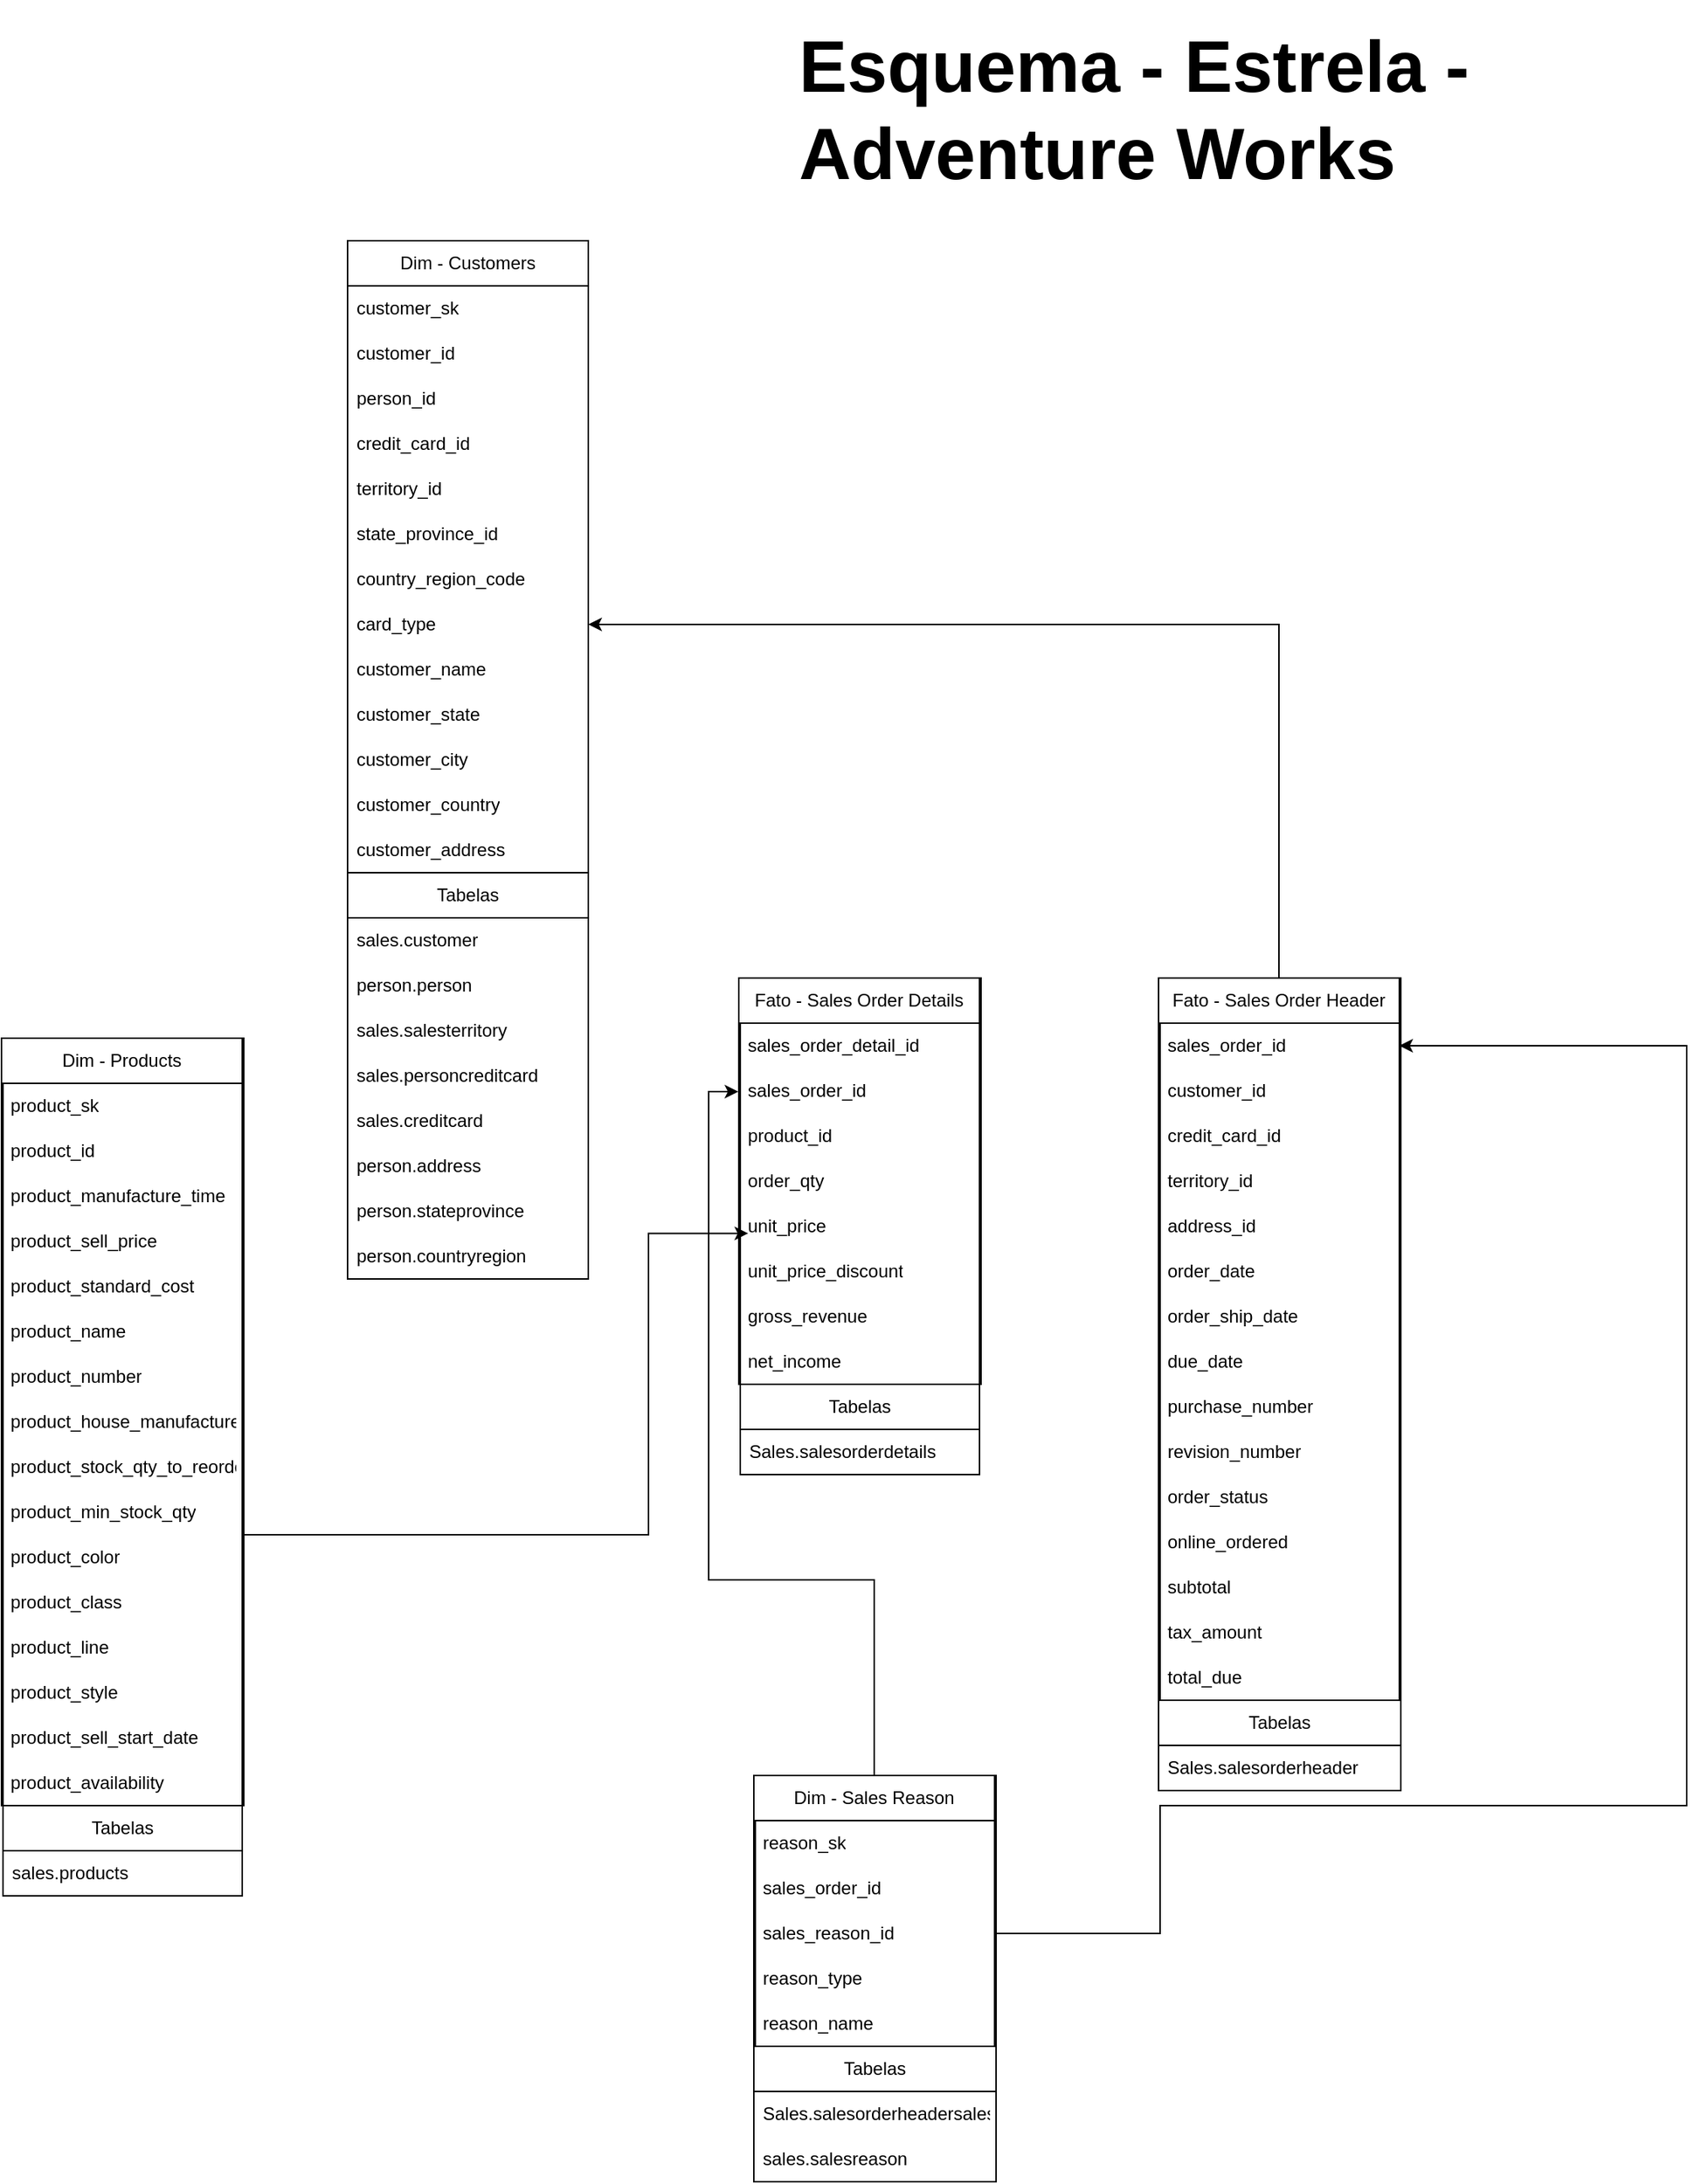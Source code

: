 <mxfile version="21.6.1" type="github">
  <diagram name="Página-1" id="UpeWFnm57IUFRS4a2LFD">
    <mxGraphModel dx="3154" dy="2809" grid="1" gridSize="10" guides="1" tooltips="1" connect="1" arrows="1" fold="1" page="1" pageScale="1" pageWidth="1169" pageHeight="1654" math="0" shadow="0">
      <root>
        <mxCell id="0" />
        <mxCell id="1" parent="0" />
        <mxCell id="mHSwdu6JltxRhwhwX5n6-65" style="edgeStyle=orthogonalEdgeStyle;rounded=0;orthogonalLoop=1;jettySize=auto;html=1;exitX=0.5;exitY=0;exitDx=0;exitDy=0;entryX=1;entryY=0.5;entryDx=0;entryDy=0;" edge="1" parent="1" source="mHSwdu6JltxRhwhwX5n6-6" target="mHSwdu6JltxRhwhwX5n6-59">
          <mxGeometry relative="1" as="geometry" />
        </mxCell>
        <mxCell id="mHSwdu6JltxRhwhwX5n6-108" value="" style="group" vertex="1" connectable="0" parent="1">
          <mxGeometry x="-376" y="-940" width="161" height="480" as="geometry" />
        </mxCell>
        <mxCell id="mHSwdu6JltxRhwhwX5n6-2" value="" style="shape=internalStorage;whiteSpace=wrap;html=1;backgroundOutline=1;dx=0;dy=20;" vertex="1" parent="mHSwdu6JltxRhwhwX5n6-108">
          <mxGeometry x="1" width="160" height="480" as="geometry" />
        </mxCell>
        <mxCell id="mHSwdu6JltxRhwhwX5n6-6" value="Fato - Sales Order Header" style="swimlane;fontStyle=0;childLayout=stackLayout;horizontal=1;startSize=30;horizontalStack=0;resizeParent=1;resizeParentMax=0;resizeLast=0;collapsible=1;marginBottom=0;whiteSpace=wrap;html=1;" vertex="1" parent="mHSwdu6JltxRhwhwX5n6-108">
          <mxGeometry width="160" height="480" as="geometry" />
        </mxCell>
        <mxCell id="mHSwdu6JltxRhwhwX5n6-7" value="sales_order_id" style="text;strokeColor=none;fillColor=none;align=left;verticalAlign=middle;spacingLeft=4;spacingRight=4;overflow=hidden;points=[[0,0.5],[1,0.5]];portConstraint=eastwest;rotatable=0;whiteSpace=wrap;html=1;" vertex="1" parent="mHSwdu6JltxRhwhwX5n6-6">
          <mxGeometry y="30" width="160" height="30" as="geometry" />
        </mxCell>
        <mxCell id="mHSwdu6JltxRhwhwX5n6-8" value="customer_id" style="text;strokeColor=none;fillColor=none;align=left;verticalAlign=middle;spacingLeft=4;spacingRight=4;overflow=hidden;points=[[0,0.5],[1,0.5]];portConstraint=eastwest;rotatable=0;whiteSpace=wrap;html=1;" vertex="1" parent="mHSwdu6JltxRhwhwX5n6-6">
          <mxGeometry y="60" width="160" height="30" as="geometry" />
        </mxCell>
        <mxCell id="mHSwdu6JltxRhwhwX5n6-9" value="credit_card_id" style="text;strokeColor=none;fillColor=none;align=left;verticalAlign=middle;spacingLeft=4;spacingRight=4;overflow=hidden;points=[[0,0.5],[1,0.5]];portConstraint=eastwest;rotatable=0;whiteSpace=wrap;html=1;" vertex="1" parent="mHSwdu6JltxRhwhwX5n6-6">
          <mxGeometry y="90" width="160" height="30" as="geometry" />
        </mxCell>
        <mxCell id="mHSwdu6JltxRhwhwX5n6-39" value="territory_id" style="text;strokeColor=none;fillColor=none;align=left;verticalAlign=middle;spacingLeft=4;spacingRight=4;overflow=hidden;points=[[0,0.5],[1,0.5]];portConstraint=eastwest;rotatable=0;whiteSpace=wrap;html=1;" vertex="1" parent="mHSwdu6JltxRhwhwX5n6-6">
          <mxGeometry y="120" width="160" height="30" as="geometry" />
        </mxCell>
        <mxCell id="mHSwdu6JltxRhwhwX5n6-40" value="address_id" style="text;strokeColor=none;fillColor=none;align=left;verticalAlign=middle;spacingLeft=4;spacingRight=4;overflow=hidden;points=[[0,0.5],[1,0.5]];portConstraint=eastwest;rotatable=0;whiteSpace=wrap;html=1;" vertex="1" parent="mHSwdu6JltxRhwhwX5n6-6">
          <mxGeometry y="150" width="160" height="30" as="geometry" />
        </mxCell>
        <mxCell id="mHSwdu6JltxRhwhwX5n6-41" value="order_date" style="text;strokeColor=none;fillColor=none;align=left;verticalAlign=middle;spacingLeft=4;spacingRight=4;overflow=hidden;points=[[0,0.5],[1,0.5]];portConstraint=eastwest;rotatable=0;whiteSpace=wrap;html=1;" vertex="1" parent="mHSwdu6JltxRhwhwX5n6-6">
          <mxGeometry y="180" width="160" height="30" as="geometry" />
        </mxCell>
        <mxCell id="mHSwdu6JltxRhwhwX5n6-42" value="order_ship_date" style="text;strokeColor=none;fillColor=none;align=left;verticalAlign=middle;spacingLeft=4;spacingRight=4;overflow=hidden;points=[[0,0.5],[1,0.5]];portConstraint=eastwest;rotatable=0;whiteSpace=wrap;html=1;" vertex="1" parent="mHSwdu6JltxRhwhwX5n6-6">
          <mxGeometry y="210" width="160" height="30" as="geometry" />
        </mxCell>
        <mxCell id="mHSwdu6JltxRhwhwX5n6-46" value="due_date" style="text;strokeColor=none;fillColor=none;align=left;verticalAlign=middle;spacingLeft=4;spacingRight=4;overflow=hidden;points=[[0,0.5],[1,0.5]];portConstraint=eastwest;rotatable=0;whiteSpace=wrap;html=1;" vertex="1" parent="mHSwdu6JltxRhwhwX5n6-6">
          <mxGeometry y="240" width="160" height="30" as="geometry" />
        </mxCell>
        <mxCell id="mHSwdu6JltxRhwhwX5n6-47" value="purchase_number" style="text;strokeColor=none;fillColor=none;align=left;verticalAlign=middle;spacingLeft=4;spacingRight=4;overflow=hidden;points=[[0,0.5],[1,0.5]];portConstraint=eastwest;rotatable=0;whiteSpace=wrap;html=1;" vertex="1" parent="mHSwdu6JltxRhwhwX5n6-6">
          <mxGeometry y="270" width="160" height="30" as="geometry" />
        </mxCell>
        <mxCell id="mHSwdu6JltxRhwhwX5n6-48" value="revision_number" style="text;strokeColor=none;fillColor=none;align=left;verticalAlign=middle;spacingLeft=4;spacingRight=4;overflow=hidden;points=[[0,0.5],[1,0.5]];portConstraint=eastwest;rotatable=0;whiteSpace=wrap;html=1;" vertex="1" parent="mHSwdu6JltxRhwhwX5n6-6">
          <mxGeometry y="300" width="160" height="30" as="geometry" />
        </mxCell>
        <mxCell id="mHSwdu6JltxRhwhwX5n6-33" value="order_status" style="text;strokeColor=none;fillColor=none;align=left;verticalAlign=middle;spacingLeft=4;spacingRight=4;overflow=hidden;points=[[0,0.5],[1,0.5]];portConstraint=eastwest;rotatable=0;whiteSpace=wrap;html=1;" vertex="1" parent="mHSwdu6JltxRhwhwX5n6-6">
          <mxGeometry y="330" width="160" height="30" as="geometry" />
        </mxCell>
        <mxCell id="mHSwdu6JltxRhwhwX5n6-49" value="online_ordered" style="text;strokeColor=none;fillColor=none;align=left;verticalAlign=middle;spacingLeft=4;spacingRight=4;overflow=hidden;points=[[0,0.5],[1,0.5]];portConstraint=eastwest;rotatable=0;whiteSpace=wrap;html=1;" vertex="1" parent="mHSwdu6JltxRhwhwX5n6-6">
          <mxGeometry y="360" width="160" height="30" as="geometry" />
        </mxCell>
        <mxCell id="mHSwdu6JltxRhwhwX5n6-50" value="subtotal" style="text;strokeColor=none;fillColor=none;align=left;verticalAlign=middle;spacingLeft=4;spacingRight=4;overflow=hidden;points=[[0,0.5],[1,0.5]];portConstraint=eastwest;rotatable=0;whiteSpace=wrap;html=1;" vertex="1" parent="mHSwdu6JltxRhwhwX5n6-6">
          <mxGeometry y="390" width="160" height="30" as="geometry" />
        </mxCell>
        <mxCell id="mHSwdu6JltxRhwhwX5n6-52" value="tax_amount" style="text;strokeColor=none;fillColor=none;align=left;verticalAlign=middle;spacingLeft=4;spacingRight=4;overflow=hidden;points=[[0,0.5],[1,0.5]];portConstraint=eastwest;rotatable=0;whiteSpace=wrap;html=1;" vertex="1" parent="mHSwdu6JltxRhwhwX5n6-6">
          <mxGeometry y="420" width="160" height="30" as="geometry" />
        </mxCell>
        <mxCell id="mHSwdu6JltxRhwhwX5n6-53" value="total_due" style="text;strokeColor=none;fillColor=none;align=left;verticalAlign=middle;spacingLeft=4;spacingRight=4;overflow=hidden;points=[[0,0.5],[1,0.5]];portConstraint=eastwest;rotatable=0;whiteSpace=wrap;html=1;" vertex="1" parent="mHSwdu6JltxRhwhwX5n6-6">
          <mxGeometry y="450" width="160" height="30" as="geometry" />
        </mxCell>
        <mxCell id="mHSwdu6JltxRhwhwX5n6-109" value="" style="group" vertex="1" connectable="0" parent="1">
          <mxGeometry x="-655" y="-940" width="161" height="270" as="geometry" />
        </mxCell>
        <mxCell id="mHSwdu6JltxRhwhwX5n6-10" value="" style="shape=internalStorage;whiteSpace=wrap;html=1;backgroundOutline=1;dx=0;dy=20;" vertex="1" parent="mHSwdu6JltxRhwhwX5n6-109">
          <mxGeometry x="1" width="160" height="270" as="geometry" />
        </mxCell>
        <mxCell id="mHSwdu6JltxRhwhwX5n6-11" value="Fato - Sales Order Details" style="swimlane;fontStyle=0;childLayout=stackLayout;horizontal=1;startSize=30;horizontalStack=0;resizeParent=1;resizeParentMax=0;resizeLast=0;collapsible=1;marginBottom=0;whiteSpace=wrap;html=1;" vertex="1" parent="mHSwdu6JltxRhwhwX5n6-109">
          <mxGeometry width="160" height="270" as="geometry" />
        </mxCell>
        <mxCell id="mHSwdu6JltxRhwhwX5n6-12" value="sales_order_detail_id" style="text;strokeColor=none;fillColor=none;align=left;verticalAlign=middle;spacingLeft=4;spacingRight=4;overflow=hidden;points=[[0,0.5],[1,0.5]];portConstraint=eastwest;rotatable=0;whiteSpace=wrap;html=1;" vertex="1" parent="mHSwdu6JltxRhwhwX5n6-11">
          <mxGeometry y="30" width="160" height="30" as="geometry" />
        </mxCell>
        <mxCell id="mHSwdu6JltxRhwhwX5n6-13" value="sales_order_id" style="text;strokeColor=none;fillColor=none;align=left;verticalAlign=middle;spacingLeft=4;spacingRight=4;overflow=hidden;points=[[0,0.5],[1,0.5]];portConstraint=eastwest;rotatable=0;whiteSpace=wrap;html=1;" vertex="1" parent="mHSwdu6JltxRhwhwX5n6-11">
          <mxGeometry y="60" width="160" height="30" as="geometry" />
        </mxCell>
        <mxCell id="mHSwdu6JltxRhwhwX5n6-14" value="product_id" style="text;strokeColor=none;fillColor=none;align=left;verticalAlign=middle;spacingLeft=4;spacingRight=4;overflow=hidden;points=[[0,0.5],[1,0.5]];portConstraint=eastwest;rotatable=0;whiteSpace=wrap;html=1;" vertex="1" parent="mHSwdu6JltxRhwhwX5n6-11">
          <mxGeometry y="90" width="160" height="30" as="geometry" />
        </mxCell>
        <mxCell id="mHSwdu6JltxRhwhwX5n6-34" value="order_qty" style="text;strokeColor=none;fillColor=none;align=left;verticalAlign=middle;spacingLeft=4;spacingRight=4;overflow=hidden;points=[[0,0.5],[1,0.5]];portConstraint=eastwest;rotatable=0;whiteSpace=wrap;html=1;" vertex="1" parent="mHSwdu6JltxRhwhwX5n6-11">
          <mxGeometry y="120" width="160" height="30" as="geometry" />
        </mxCell>
        <mxCell id="mHSwdu6JltxRhwhwX5n6-35" value="unit_price" style="text;strokeColor=none;fillColor=none;align=left;verticalAlign=middle;spacingLeft=4;spacingRight=4;overflow=hidden;points=[[0,0.5],[1,0.5]];portConstraint=eastwest;rotatable=0;whiteSpace=wrap;html=1;" vertex="1" parent="mHSwdu6JltxRhwhwX5n6-11">
          <mxGeometry y="150" width="160" height="30" as="geometry" />
        </mxCell>
        <mxCell id="mHSwdu6JltxRhwhwX5n6-36" value="unit_price_discount" style="text;strokeColor=none;fillColor=none;align=left;verticalAlign=middle;spacingLeft=4;spacingRight=4;overflow=hidden;points=[[0,0.5],[1,0.5]];portConstraint=eastwest;rotatable=0;whiteSpace=wrap;html=1;" vertex="1" parent="mHSwdu6JltxRhwhwX5n6-11">
          <mxGeometry y="180" width="160" height="30" as="geometry" />
        </mxCell>
        <mxCell id="mHSwdu6JltxRhwhwX5n6-37" value="gross_revenue" style="text;strokeColor=none;fillColor=none;align=left;verticalAlign=middle;spacingLeft=4;spacingRight=4;overflow=hidden;points=[[0,0.5],[1,0.5]];portConstraint=eastwest;rotatable=0;whiteSpace=wrap;html=1;" vertex="1" parent="mHSwdu6JltxRhwhwX5n6-11">
          <mxGeometry y="210" width="160" height="30" as="geometry" />
        </mxCell>
        <mxCell id="mHSwdu6JltxRhwhwX5n6-38" value="net_income" style="text;strokeColor=none;fillColor=none;align=left;verticalAlign=middle;spacingLeft=4;spacingRight=4;overflow=hidden;points=[[0,0.5],[1,0.5]];portConstraint=eastwest;rotatable=0;whiteSpace=wrap;html=1;" vertex="1" parent="mHSwdu6JltxRhwhwX5n6-11">
          <mxGeometry y="240" width="160" height="30" as="geometry" />
        </mxCell>
        <mxCell id="mHSwdu6JltxRhwhwX5n6-111" value="" style="group" vertex="1" connectable="0" parent="1">
          <mxGeometry x="-915" y="-1430" width="160" height="420" as="geometry" />
        </mxCell>
        <mxCell id="mHSwdu6JltxRhwhwX5n6-15" value="" style="shape=internalStorage;whiteSpace=wrap;html=1;backgroundOutline=1;dx=0;dy=20;" vertex="1" parent="mHSwdu6JltxRhwhwX5n6-111">
          <mxGeometry width="160" height="420" as="geometry" />
        </mxCell>
        <mxCell id="mHSwdu6JltxRhwhwX5n6-16" value="Dim - Customers" style="swimlane;fontStyle=0;childLayout=stackLayout;horizontal=1;startSize=30;horizontalStack=0;resizeParent=1;resizeParentMax=0;resizeLast=0;collapsible=1;marginBottom=0;whiteSpace=wrap;html=1;" vertex="1" parent="mHSwdu6JltxRhwhwX5n6-111">
          <mxGeometry width="160" height="690" as="geometry" />
        </mxCell>
        <mxCell id="mHSwdu6JltxRhwhwX5n6-17" value="customer_sk" style="text;strokeColor=none;fillColor=none;align=left;verticalAlign=middle;spacingLeft=4;spacingRight=4;overflow=hidden;points=[[0,0.5],[1,0.5]];portConstraint=eastwest;rotatable=0;whiteSpace=wrap;html=1;" vertex="1" parent="mHSwdu6JltxRhwhwX5n6-16">
          <mxGeometry y="30" width="160" height="30" as="geometry" />
        </mxCell>
        <mxCell id="mHSwdu6JltxRhwhwX5n6-18" value="customer_id" style="text;strokeColor=none;fillColor=none;align=left;verticalAlign=middle;spacingLeft=4;spacingRight=4;overflow=hidden;points=[[0,0.5],[1,0.5]];portConstraint=eastwest;rotatable=0;whiteSpace=wrap;html=1;" vertex="1" parent="mHSwdu6JltxRhwhwX5n6-16">
          <mxGeometry y="60" width="160" height="30" as="geometry" />
        </mxCell>
        <mxCell id="mHSwdu6JltxRhwhwX5n6-19" value="person_id" style="text;strokeColor=none;fillColor=none;align=left;verticalAlign=middle;spacingLeft=4;spacingRight=4;overflow=hidden;points=[[0,0.5],[1,0.5]];portConstraint=eastwest;rotatable=0;whiteSpace=wrap;html=1;" vertex="1" parent="mHSwdu6JltxRhwhwX5n6-16">
          <mxGeometry y="90" width="160" height="30" as="geometry" />
        </mxCell>
        <mxCell id="mHSwdu6JltxRhwhwX5n6-54" value="credit_card_id" style="text;strokeColor=none;fillColor=none;align=left;verticalAlign=middle;spacingLeft=4;spacingRight=4;overflow=hidden;points=[[0,0.5],[1,0.5]];portConstraint=eastwest;rotatable=0;whiteSpace=wrap;html=1;" vertex="1" parent="mHSwdu6JltxRhwhwX5n6-16">
          <mxGeometry y="120" width="160" height="30" as="geometry" />
        </mxCell>
        <mxCell id="mHSwdu6JltxRhwhwX5n6-55" value="territory_id" style="text;strokeColor=none;fillColor=none;align=left;verticalAlign=middle;spacingLeft=4;spacingRight=4;overflow=hidden;points=[[0,0.5],[1,0.5]];portConstraint=eastwest;rotatable=0;whiteSpace=wrap;html=1;" vertex="1" parent="mHSwdu6JltxRhwhwX5n6-16">
          <mxGeometry y="150" width="160" height="30" as="geometry" />
        </mxCell>
        <mxCell id="mHSwdu6JltxRhwhwX5n6-56" value="state_province_id" style="text;strokeColor=none;fillColor=none;align=left;verticalAlign=middle;spacingLeft=4;spacingRight=4;overflow=hidden;points=[[0,0.5],[1,0.5]];portConstraint=eastwest;rotatable=0;whiteSpace=wrap;html=1;" vertex="1" parent="mHSwdu6JltxRhwhwX5n6-16">
          <mxGeometry y="180" width="160" height="30" as="geometry" />
        </mxCell>
        <mxCell id="mHSwdu6JltxRhwhwX5n6-57" value="country_region_code" style="text;strokeColor=none;fillColor=none;align=left;verticalAlign=middle;spacingLeft=4;spacingRight=4;overflow=hidden;points=[[0,0.5],[1,0.5]];portConstraint=eastwest;rotatable=0;whiteSpace=wrap;html=1;" vertex="1" parent="mHSwdu6JltxRhwhwX5n6-16">
          <mxGeometry y="210" width="160" height="30" as="geometry" />
        </mxCell>
        <mxCell id="mHSwdu6JltxRhwhwX5n6-59" value="card_type" style="text;strokeColor=none;fillColor=none;align=left;verticalAlign=middle;spacingLeft=4;spacingRight=4;overflow=hidden;points=[[0,0.5],[1,0.5]];portConstraint=eastwest;rotatable=0;whiteSpace=wrap;html=1;" vertex="1" parent="mHSwdu6JltxRhwhwX5n6-16">
          <mxGeometry y="240" width="160" height="30" as="geometry" />
        </mxCell>
        <mxCell id="mHSwdu6JltxRhwhwX5n6-60" value="customer_name" style="text;strokeColor=none;fillColor=none;align=left;verticalAlign=middle;spacingLeft=4;spacingRight=4;overflow=hidden;points=[[0,0.5],[1,0.5]];portConstraint=eastwest;rotatable=0;whiteSpace=wrap;html=1;" vertex="1" parent="mHSwdu6JltxRhwhwX5n6-16">
          <mxGeometry y="270" width="160" height="30" as="geometry" />
        </mxCell>
        <mxCell id="mHSwdu6JltxRhwhwX5n6-61" value="customer_state" style="text;strokeColor=none;fillColor=none;align=left;verticalAlign=middle;spacingLeft=4;spacingRight=4;overflow=hidden;points=[[0,0.5],[1,0.5]];portConstraint=eastwest;rotatable=0;whiteSpace=wrap;html=1;" vertex="1" parent="mHSwdu6JltxRhwhwX5n6-16">
          <mxGeometry y="300" width="160" height="30" as="geometry" />
        </mxCell>
        <mxCell id="mHSwdu6JltxRhwhwX5n6-62" value="customer_city" style="text;strokeColor=none;fillColor=none;align=left;verticalAlign=middle;spacingLeft=4;spacingRight=4;overflow=hidden;points=[[0,0.5],[1,0.5]];portConstraint=eastwest;rotatable=0;whiteSpace=wrap;html=1;" vertex="1" parent="mHSwdu6JltxRhwhwX5n6-16">
          <mxGeometry y="330" width="160" height="30" as="geometry" />
        </mxCell>
        <mxCell id="mHSwdu6JltxRhwhwX5n6-63" value="customer_country" style="text;strokeColor=none;fillColor=none;align=left;verticalAlign=middle;spacingLeft=4;spacingRight=4;overflow=hidden;points=[[0,0.5],[1,0.5]];portConstraint=eastwest;rotatable=0;whiteSpace=wrap;html=1;" vertex="1" parent="mHSwdu6JltxRhwhwX5n6-16">
          <mxGeometry y="360" width="160" height="30" as="geometry" />
        </mxCell>
        <mxCell id="mHSwdu6JltxRhwhwX5n6-64" value="customer_address" style="text;strokeColor=none;fillColor=none;align=left;verticalAlign=middle;spacingLeft=4;spacingRight=4;overflow=hidden;points=[[0,0.5],[1,0.5]];portConstraint=eastwest;rotatable=0;whiteSpace=wrap;html=1;" vertex="1" parent="mHSwdu6JltxRhwhwX5n6-16">
          <mxGeometry y="390" width="160" height="30" as="geometry" />
        </mxCell>
        <mxCell id="mHSwdu6JltxRhwhwX5n6-130" value="Tabelas" style="swimlane;fontStyle=0;childLayout=stackLayout;horizontal=1;startSize=30;horizontalStack=0;resizeParent=1;resizeParentMax=0;resizeLast=0;collapsible=1;marginBottom=0;whiteSpace=wrap;html=1;" vertex="1" parent="mHSwdu6JltxRhwhwX5n6-16">
          <mxGeometry y="420" width="160" height="270" as="geometry" />
        </mxCell>
        <mxCell id="mHSwdu6JltxRhwhwX5n6-131" value="sales.customer" style="text;strokeColor=none;fillColor=none;align=left;verticalAlign=middle;spacingLeft=4;spacingRight=4;overflow=hidden;points=[[0,0.5],[1,0.5]];portConstraint=eastwest;rotatable=0;whiteSpace=wrap;html=1;" vertex="1" parent="mHSwdu6JltxRhwhwX5n6-130">
          <mxGeometry y="30" width="160" height="30" as="geometry" />
        </mxCell>
        <mxCell id="mHSwdu6JltxRhwhwX5n6-132" value="person.person" style="text;strokeColor=none;fillColor=none;align=left;verticalAlign=middle;spacingLeft=4;spacingRight=4;overflow=hidden;points=[[0,0.5],[1,0.5]];portConstraint=eastwest;rotatable=0;whiteSpace=wrap;html=1;" vertex="1" parent="mHSwdu6JltxRhwhwX5n6-130">
          <mxGeometry y="60" width="160" height="30" as="geometry" />
        </mxCell>
        <mxCell id="mHSwdu6JltxRhwhwX5n6-133" value="sales.salesterritory" style="text;strokeColor=none;fillColor=none;align=left;verticalAlign=middle;spacingLeft=4;spacingRight=4;overflow=hidden;points=[[0,0.5],[1,0.5]];portConstraint=eastwest;rotatable=0;whiteSpace=wrap;html=1;" vertex="1" parent="mHSwdu6JltxRhwhwX5n6-130">
          <mxGeometry y="90" width="160" height="30" as="geometry" />
        </mxCell>
        <mxCell id="mHSwdu6JltxRhwhwX5n6-135" value="sales.personcreditcard" style="text;strokeColor=none;fillColor=none;align=left;verticalAlign=middle;spacingLeft=4;spacingRight=4;overflow=hidden;points=[[0,0.5],[1,0.5]];portConstraint=eastwest;rotatable=0;whiteSpace=wrap;html=1;" vertex="1" parent="mHSwdu6JltxRhwhwX5n6-130">
          <mxGeometry y="120" width="160" height="30" as="geometry" />
        </mxCell>
        <mxCell id="mHSwdu6JltxRhwhwX5n6-134" value="sales.creditcard" style="text;strokeColor=none;fillColor=none;align=left;verticalAlign=middle;spacingLeft=4;spacingRight=4;overflow=hidden;points=[[0,0.5],[1,0.5]];portConstraint=eastwest;rotatable=0;whiteSpace=wrap;html=1;" vertex="1" parent="mHSwdu6JltxRhwhwX5n6-130">
          <mxGeometry y="150" width="160" height="30" as="geometry" />
        </mxCell>
        <mxCell id="mHSwdu6JltxRhwhwX5n6-136" value="person.address" style="text;strokeColor=none;fillColor=none;align=left;verticalAlign=middle;spacingLeft=4;spacingRight=4;overflow=hidden;points=[[0,0.5],[1,0.5]];portConstraint=eastwest;rotatable=0;whiteSpace=wrap;html=1;" vertex="1" parent="mHSwdu6JltxRhwhwX5n6-130">
          <mxGeometry y="180" width="160" height="30" as="geometry" />
        </mxCell>
        <mxCell id="mHSwdu6JltxRhwhwX5n6-138" value="person.stateprovince" style="text;strokeColor=none;fillColor=none;align=left;verticalAlign=middle;spacingLeft=4;spacingRight=4;overflow=hidden;points=[[0,0.5],[1,0.5]];portConstraint=eastwest;rotatable=0;whiteSpace=wrap;html=1;" vertex="1" parent="mHSwdu6JltxRhwhwX5n6-130">
          <mxGeometry y="210" width="160" height="30" as="geometry" />
        </mxCell>
        <mxCell id="mHSwdu6JltxRhwhwX5n6-137" value="person.countryregion" style="text;strokeColor=none;fillColor=none;align=left;verticalAlign=middle;spacingLeft=4;spacingRight=4;overflow=hidden;points=[[0,0.5],[1,0.5]];portConstraint=eastwest;rotatable=0;whiteSpace=wrap;html=1;" vertex="1" parent="mHSwdu6JltxRhwhwX5n6-130">
          <mxGeometry y="240" width="160" height="30" as="geometry" />
        </mxCell>
        <mxCell id="mHSwdu6JltxRhwhwX5n6-110" value="" style="group" vertex="1" connectable="0" parent="1">
          <mxGeometry x="-1145" y="-900" width="161" height="510" as="geometry" />
        </mxCell>
        <mxCell id="mHSwdu6JltxRhwhwX5n6-84" value="" style="shape=internalStorage;whiteSpace=wrap;html=1;backgroundOutline=1;dx=0;dy=20;" vertex="1" parent="mHSwdu6JltxRhwhwX5n6-110">
          <mxGeometry x="1" width="160" height="510" as="geometry" />
        </mxCell>
        <mxCell id="mHSwdu6JltxRhwhwX5n6-85" value="Dim - Products" style="swimlane;fontStyle=0;childLayout=stackLayout;horizontal=1;startSize=30;horizontalStack=0;resizeParent=1;resizeParentMax=0;resizeLast=0;collapsible=1;marginBottom=0;whiteSpace=wrap;html=1;" vertex="1" parent="mHSwdu6JltxRhwhwX5n6-110">
          <mxGeometry width="160" height="510" as="geometry" />
        </mxCell>
        <mxCell id="mHSwdu6JltxRhwhwX5n6-86" value="product_sk" style="text;strokeColor=none;fillColor=none;align=left;verticalAlign=middle;spacingLeft=4;spacingRight=4;overflow=hidden;points=[[0,0.5],[1,0.5]];portConstraint=eastwest;rotatable=0;whiteSpace=wrap;html=1;" vertex="1" parent="mHSwdu6JltxRhwhwX5n6-85">
          <mxGeometry y="30" width="160" height="30" as="geometry" />
        </mxCell>
        <mxCell id="mHSwdu6JltxRhwhwX5n6-87" value="product_id" style="text;strokeColor=none;fillColor=none;align=left;verticalAlign=middle;spacingLeft=4;spacingRight=4;overflow=hidden;points=[[0,0.5],[1,0.5]];portConstraint=eastwest;rotatable=0;whiteSpace=wrap;html=1;" vertex="1" parent="mHSwdu6JltxRhwhwX5n6-85">
          <mxGeometry y="60" width="160" height="30" as="geometry" />
        </mxCell>
        <mxCell id="mHSwdu6JltxRhwhwX5n6-88" value="product_manufacture_time" style="text;strokeColor=none;fillColor=none;align=left;verticalAlign=middle;spacingLeft=4;spacingRight=4;overflow=hidden;points=[[0,0.5],[1,0.5]];portConstraint=eastwest;rotatable=0;whiteSpace=wrap;html=1;" vertex="1" parent="mHSwdu6JltxRhwhwX5n6-85">
          <mxGeometry y="90" width="160" height="30" as="geometry" />
        </mxCell>
        <mxCell id="mHSwdu6JltxRhwhwX5n6-89" value="product_sell_price" style="text;strokeColor=none;fillColor=none;align=left;verticalAlign=middle;spacingLeft=4;spacingRight=4;overflow=hidden;points=[[0,0.5],[1,0.5]];portConstraint=eastwest;rotatable=0;whiteSpace=wrap;html=1;" vertex="1" parent="mHSwdu6JltxRhwhwX5n6-85">
          <mxGeometry y="120" width="160" height="30" as="geometry" />
        </mxCell>
        <mxCell id="mHSwdu6JltxRhwhwX5n6-90" value="product_standard_cost" style="text;strokeColor=none;fillColor=none;align=left;verticalAlign=middle;spacingLeft=4;spacingRight=4;overflow=hidden;points=[[0,0.5],[1,0.5]];portConstraint=eastwest;rotatable=0;whiteSpace=wrap;html=1;" vertex="1" parent="mHSwdu6JltxRhwhwX5n6-85">
          <mxGeometry y="150" width="160" height="30" as="geometry" />
        </mxCell>
        <mxCell id="mHSwdu6JltxRhwhwX5n6-91" value="product_name" style="text;strokeColor=none;fillColor=none;align=left;verticalAlign=middle;spacingLeft=4;spacingRight=4;overflow=hidden;points=[[0,0.5],[1,0.5]];portConstraint=eastwest;rotatable=0;whiteSpace=wrap;html=1;" vertex="1" parent="mHSwdu6JltxRhwhwX5n6-85">
          <mxGeometry y="180" width="160" height="30" as="geometry" />
        </mxCell>
        <mxCell id="mHSwdu6JltxRhwhwX5n6-92" value="product_number" style="text;strokeColor=none;fillColor=none;align=left;verticalAlign=middle;spacingLeft=4;spacingRight=4;overflow=hidden;points=[[0,0.5],[1,0.5]];portConstraint=eastwest;rotatable=0;whiteSpace=wrap;html=1;" vertex="1" parent="mHSwdu6JltxRhwhwX5n6-85">
          <mxGeometry y="210" width="160" height="30" as="geometry" />
        </mxCell>
        <mxCell id="mHSwdu6JltxRhwhwX5n6-93" value="product_house_manufactured" style="text;strokeColor=none;fillColor=none;align=left;verticalAlign=middle;spacingLeft=4;spacingRight=4;overflow=hidden;points=[[0,0.5],[1,0.5]];portConstraint=eastwest;rotatable=0;whiteSpace=wrap;html=1;" vertex="1" parent="mHSwdu6JltxRhwhwX5n6-85">
          <mxGeometry y="240" width="160" height="30" as="geometry" />
        </mxCell>
        <mxCell id="mHSwdu6JltxRhwhwX5n6-94" value="product_stock_qty_to_reorder" style="text;strokeColor=none;fillColor=none;align=left;verticalAlign=middle;spacingLeft=4;spacingRight=4;overflow=hidden;points=[[0,0.5],[1,0.5]];portConstraint=eastwest;rotatable=0;whiteSpace=wrap;html=1;" vertex="1" parent="mHSwdu6JltxRhwhwX5n6-85">
          <mxGeometry y="270" width="160" height="30" as="geometry" />
        </mxCell>
        <mxCell id="mHSwdu6JltxRhwhwX5n6-95" value="product_min_stock_qty" style="text;strokeColor=none;fillColor=none;align=left;verticalAlign=middle;spacingLeft=4;spacingRight=4;overflow=hidden;points=[[0,0.5],[1,0.5]];portConstraint=eastwest;rotatable=0;whiteSpace=wrap;html=1;" vertex="1" parent="mHSwdu6JltxRhwhwX5n6-85">
          <mxGeometry y="300" width="160" height="30" as="geometry" />
        </mxCell>
        <mxCell id="mHSwdu6JltxRhwhwX5n6-96" value="product_color" style="text;strokeColor=none;fillColor=none;align=left;verticalAlign=middle;spacingLeft=4;spacingRight=4;overflow=hidden;points=[[0,0.5],[1,0.5]];portConstraint=eastwest;rotatable=0;whiteSpace=wrap;html=1;" vertex="1" parent="mHSwdu6JltxRhwhwX5n6-85">
          <mxGeometry y="330" width="160" height="30" as="geometry" />
        </mxCell>
        <mxCell id="mHSwdu6JltxRhwhwX5n6-97" value="product_class" style="text;strokeColor=none;fillColor=none;align=left;verticalAlign=middle;spacingLeft=4;spacingRight=4;overflow=hidden;points=[[0,0.5],[1,0.5]];portConstraint=eastwest;rotatable=0;whiteSpace=wrap;html=1;" vertex="1" parent="mHSwdu6JltxRhwhwX5n6-85">
          <mxGeometry y="360" width="160" height="30" as="geometry" />
        </mxCell>
        <mxCell id="mHSwdu6JltxRhwhwX5n6-98" value="product_line" style="text;strokeColor=none;fillColor=none;align=left;verticalAlign=middle;spacingLeft=4;spacingRight=4;overflow=hidden;points=[[0,0.5],[1,0.5]];portConstraint=eastwest;rotatable=0;whiteSpace=wrap;html=1;" vertex="1" parent="mHSwdu6JltxRhwhwX5n6-85">
          <mxGeometry y="390" width="160" height="30" as="geometry" />
        </mxCell>
        <mxCell id="mHSwdu6JltxRhwhwX5n6-99" value="product_style" style="text;strokeColor=none;fillColor=none;align=left;verticalAlign=middle;spacingLeft=4;spacingRight=4;overflow=hidden;points=[[0,0.5],[1,0.5]];portConstraint=eastwest;rotatable=0;whiteSpace=wrap;html=1;" vertex="1" parent="mHSwdu6JltxRhwhwX5n6-85">
          <mxGeometry y="420" width="160" height="30" as="geometry" />
        </mxCell>
        <mxCell id="mHSwdu6JltxRhwhwX5n6-102" value="product_sell_start_date" style="text;strokeColor=none;fillColor=none;align=left;verticalAlign=middle;spacingLeft=4;spacingRight=4;overflow=hidden;points=[[0,0.5],[1,0.5]];portConstraint=eastwest;rotatable=0;whiteSpace=wrap;html=1;" vertex="1" parent="mHSwdu6JltxRhwhwX5n6-85">
          <mxGeometry y="450" width="160" height="30" as="geometry" />
        </mxCell>
        <mxCell id="mHSwdu6JltxRhwhwX5n6-101" value="product_availability" style="text;strokeColor=none;fillColor=none;align=left;verticalAlign=middle;spacingLeft=4;spacingRight=4;overflow=hidden;points=[[0,0.5],[1,0.5]];portConstraint=eastwest;rotatable=0;whiteSpace=wrap;html=1;" vertex="1" parent="mHSwdu6JltxRhwhwX5n6-85">
          <mxGeometry y="480" width="160" height="30" as="geometry" />
        </mxCell>
        <mxCell id="mHSwdu6JltxRhwhwX5n6-107" value="" style="group" vertex="1" connectable="0" parent="1">
          <mxGeometry x="-645" y="-410" width="161" height="180" as="geometry" />
        </mxCell>
        <mxCell id="mHSwdu6JltxRhwhwX5n6-25" value="" style="shape=internalStorage;whiteSpace=wrap;html=1;backgroundOutline=1;dx=0;dy=20;" vertex="1" parent="mHSwdu6JltxRhwhwX5n6-107">
          <mxGeometry x="1" width="160" height="180" as="geometry" />
        </mxCell>
        <mxCell id="mHSwdu6JltxRhwhwX5n6-26" value="Dim - Sales Reason" style="swimlane;fontStyle=0;childLayout=stackLayout;horizontal=1;startSize=30;horizontalStack=0;resizeParent=1;resizeParentMax=0;resizeLast=0;collapsible=1;marginBottom=0;whiteSpace=wrap;html=1;" vertex="1" parent="mHSwdu6JltxRhwhwX5n6-107">
          <mxGeometry width="160" height="180" as="geometry" />
        </mxCell>
        <mxCell id="mHSwdu6JltxRhwhwX5n6-27" value="reason_sk" style="text;strokeColor=none;fillColor=none;align=left;verticalAlign=middle;spacingLeft=4;spacingRight=4;overflow=hidden;points=[[0,0.5],[1,0.5]];portConstraint=eastwest;rotatable=0;whiteSpace=wrap;html=1;" vertex="1" parent="mHSwdu6JltxRhwhwX5n6-26">
          <mxGeometry y="30" width="160" height="30" as="geometry" />
        </mxCell>
        <mxCell id="mHSwdu6JltxRhwhwX5n6-28" value="sales_order_id" style="text;strokeColor=none;fillColor=none;align=left;verticalAlign=middle;spacingLeft=4;spacingRight=4;overflow=hidden;points=[[0,0.5],[1,0.5]];portConstraint=eastwest;rotatable=0;whiteSpace=wrap;html=1;" vertex="1" parent="mHSwdu6JltxRhwhwX5n6-26">
          <mxGeometry y="60" width="160" height="30" as="geometry" />
        </mxCell>
        <mxCell id="mHSwdu6JltxRhwhwX5n6-29" value="sales_reason_id" style="text;strokeColor=none;fillColor=none;align=left;verticalAlign=middle;spacingLeft=4;spacingRight=4;overflow=hidden;points=[[0,0.5],[1,0.5]];portConstraint=eastwest;rotatable=0;whiteSpace=wrap;html=1;" vertex="1" parent="mHSwdu6JltxRhwhwX5n6-26">
          <mxGeometry y="90" width="160" height="30" as="geometry" />
        </mxCell>
        <mxCell id="mHSwdu6JltxRhwhwX5n6-103" value="reason_type" style="text;strokeColor=none;fillColor=none;align=left;verticalAlign=middle;spacingLeft=4;spacingRight=4;overflow=hidden;points=[[0,0.5],[1,0.5]];portConstraint=eastwest;rotatable=0;whiteSpace=wrap;html=1;" vertex="1" parent="mHSwdu6JltxRhwhwX5n6-26">
          <mxGeometry y="120" width="160" height="30" as="geometry" />
        </mxCell>
        <mxCell id="mHSwdu6JltxRhwhwX5n6-104" value="reason_name" style="text;strokeColor=none;fillColor=none;align=left;verticalAlign=middle;spacingLeft=4;spacingRight=4;overflow=hidden;points=[[0,0.5],[1,0.5]];portConstraint=eastwest;rotatable=0;whiteSpace=wrap;html=1;" vertex="1" parent="mHSwdu6JltxRhwhwX5n6-26">
          <mxGeometry y="150" width="160" height="30" as="geometry" />
        </mxCell>
        <mxCell id="mHSwdu6JltxRhwhwX5n6-113" style="edgeStyle=orthogonalEdgeStyle;rounded=0;orthogonalLoop=1;jettySize=auto;html=1;exitX=0.5;exitY=0;exitDx=0;exitDy=0;entryX=-0.002;entryY=-0.483;entryDx=0;entryDy=0;entryPerimeter=0;" edge="1" parent="1" source="mHSwdu6JltxRhwhwX5n6-26" target="mHSwdu6JltxRhwhwX5n6-14">
          <mxGeometry relative="1" as="geometry">
            <Array as="points">
              <mxPoint x="-565" y="-540" />
              <mxPoint x="-675" y="-540" />
              <mxPoint x="-675" y="-865" />
            </Array>
          </mxGeometry>
        </mxCell>
        <mxCell id="mHSwdu6JltxRhwhwX5n6-114" style="edgeStyle=orthogonalEdgeStyle;rounded=0;orthogonalLoop=1;jettySize=auto;html=1;exitX=1;exitY=0.5;exitDx=0;exitDy=0;entryX=1;entryY=0.5;entryDx=0;entryDy=0;" edge="1" parent="1" source="mHSwdu6JltxRhwhwX5n6-29" target="mHSwdu6JltxRhwhwX5n6-7">
          <mxGeometry relative="1" as="geometry">
            <Array as="points">
              <mxPoint x="-375" y="-305" />
              <mxPoint x="-375" y="-390" />
              <mxPoint x="-25" y="-390" />
              <mxPoint x="-25" y="-895" />
            </Array>
          </mxGeometry>
        </mxCell>
        <mxCell id="mHSwdu6JltxRhwhwX5n6-116" value="Tabelas" style="swimlane;fontStyle=0;childLayout=stackLayout;horizontal=1;startSize=30;horizontalStack=0;resizeParent=1;resizeParentMax=0;resizeLast=0;collapsible=1;marginBottom=0;whiteSpace=wrap;html=1;" vertex="1" parent="1">
          <mxGeometry x="-376" y="-460" width="161" height="60" as="geometry" />
        </mxCell>
        <mxCell id="mHSwdu6JltxRhwhwX5n6-117" value="Sales.salesorderheader" style="text;strokeColor=none;fillColor=none;align=left;verticalAlign=middle;spacingLeft=4;spacingRight=4;overflow=hidden;points=[[0,0.5],[1,0.5]];portConstraint=eastwest;rotatable=0;whiteSpace=wrap;html=1;" vertex="1" parent="mHSwdu6JltxRhwhwX5n6-116">
          <mxGeometry y="30" width="161" height="30" as="geometry" />
        </mxCell>
        <mxCell id="mHSwdu6JltxRhwhwX5n6-123" value="Tabelas" style="swimlane;fontStyle=0;childLayout=stackLayout;horizontal=1;startSize=30;horizontalStack=0;resizeParent=1;resizeParentMax=0;resizeLast=0;collapsible=1;marginBottom=0;whiteSpace=wrap;html=1;" vertex="1" parent="1">
          <mxGeometry x="-645" y="-230" width="161" height="90" as="geometry" />
        </mxCell>
        <mxCell id="mHSwdu6JltxRhwhwX5n6-124" value="Sales.salesorderheadersalesreason" style="text;strokeColor=none;fillColor=none;align=left;verticalAlign=middle;spacingLeft=4;spacingRight=4;overflow=hidden;points=[[0,0.5],[1,0.5]];portConstraint=eastwest;rotatable=0;whiteSpace=wrap;html=1;" vertex="1" parent="mHSwdu6JltxRhwhwX5n6-123">
          <mxGeometry y="30" width="161" height="30" as="geometry" />
        </mxCell>
        <mxCell id="mHSwdu6JltxRhwhwX5n6-125" value="sales.salesreason" style="text;strokeColor=none;fillColor=none;align=left;verticalAlign=middle;spacingLeft=4;spacingRight=4;overflow=hidden;points=[[0,0.5],[1,0.5]];portConstraint=eastwest;rotatable=0;whiteSpace=wrap;html=1;" vertex="1" parent="mHSwdu6JltxRhwhwX5n6-123">
          <mxGeometry y="60" width="161" height="30" as="geometry" />
        </mxCell>
        <mxCell id="mHSwdu6JltxRhwhwX5n6-126" value="Tabelas" style="swimlane;fontStyle=0;childLayout=stackLayout;horizontal=1;startSize=30;horizontalStack=0;resizeParent=1;resizeParentMax=0;resizeLast=0;collapsible=1;marginBottom=0;whiteSpace=wrap;html=1;" vertex="1" parent="1">
          <mxGeometry x="-654" y="-670" width="159" height="60" as="geometry" />
        </mxCell>
        <mxCell id="mHSwdu6JltxRhwhwX5n6-127" value="Sales.salesorderdetails" style="text;strokeColor=none;fillColor=none;align=left;verticalAlign=middle;spacingLeft=4;spacingRight=4;overflow=hidden;points=[[0,0.5],[1,0.5]];portConstraint=eastwest;rotatable=0;whiteSpace=wrap;html=1;" vertex="1" parent="mHSwdu6JltxRhwhwX5n6-126">
          <mxGeometry y="30" width="159" height="30" as="geometry" />
        </mxCell>
        <mxCell id="mHSwdu6JltxRhwhwX5n6-139" value="Tabelas" style="swimlane;fontStyle=0;childLayout=stackLayout;horizontal=1;startSize=30;horizontalStack=0;resizeParent=1;resizeParentMax=0;resizeLast=0;collapsible=1;marginBottom=0;whiteSpace=wrap;html=1;" vertex="1" parent="1">
          <mxGeometry x="-1144" y="-390" width="159" height="60" as="geometry" />
        </mxCell>
        <mxCell id="mHSwdu6JltxRhwhwX5n6-140" value="sales.products" style="text;strokeColor=none;fillColor=none;align=left;verticalAlign=middle;spacingLeft=4;spacingRight=4;overflow=hidden;points=[[0,0.5],[1,0.5]];portConstraint=eastwest;rotatable=0;whiteSpace=wrap;html=1;" vertex="1" parent="mHSwdu6JltxRhwhwX5n6-139">
          <mxGeometry y="30" width="159" height="30" as="geometry" />
        </mxCell>
        <mxCell id="mHSwdu6JltxRhwhwX5n6-143" style="edgeStyle=orthogonalEdgeStyle;rounded=0;orthogonalLoop=1;jettySize=auto;html=1;entryX=0.039;entryY=-0.342;entryDx=0;entryDy=0;entryPerimeter=0;" edge="1" parent="1" source="mHSwdu6JltxRhwhwX5n6-85" target="mHSwdu6JltxRhwhwX5n6-36">
          <mxGeometry relative="1" as="geometry">
            <Array as="points">
              <mxPoint x="-715" y="-570" />
              <mxPoint x="-715" y="-770" />
            </Array>
          </mxGeometry>
        </mxCell>
        <mxCell id="mHSwdu6JltxRhwhwX5n6-144" value="&lt;h1&gt;&lt;font style=&quot;font-size: 48px;&quot;&gt;Esquema - Estrela - Adventure Works&lt;/font&gt;&lt;/h1&gt;" style="text;html=1;strokeColor=none;fillColor=none;spacing=5;spacingTop=-20;whiteSpace=wrap;overflow=hidden;rounded=0;" vertex="1" parent="1">
          <mxGeometry x="-620" y="-1580" width="580" height="320" as="geometry" />
        </mxCell>
      </root>
    </mxGraphModel>
  </diagram>
</mxfile>
